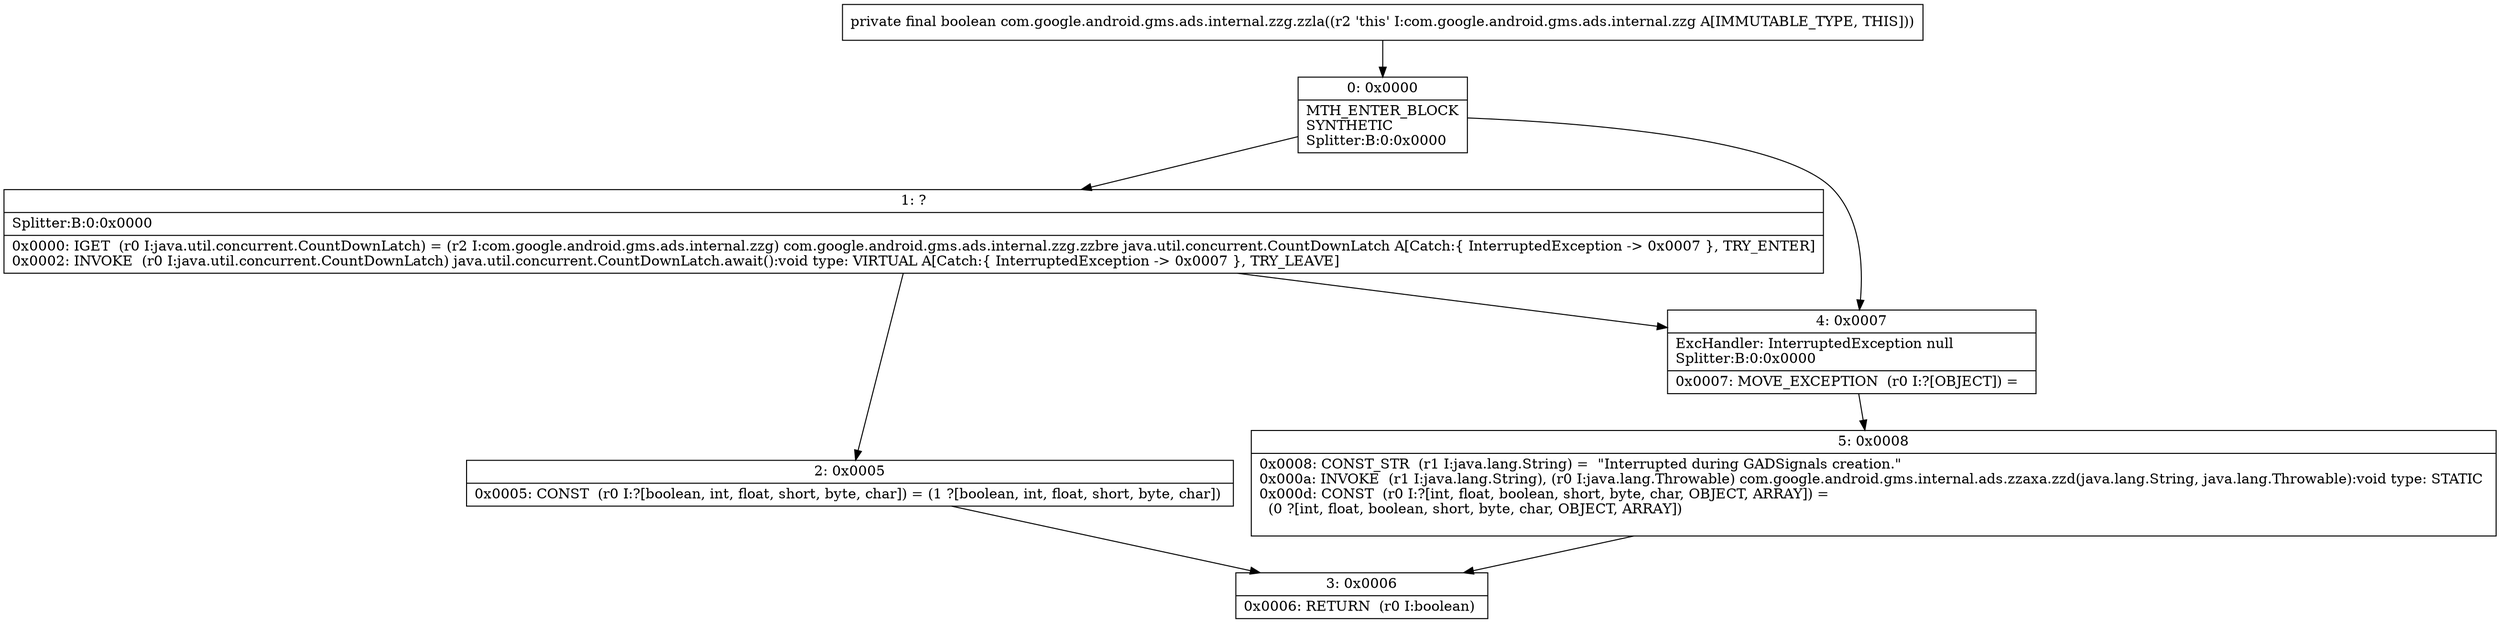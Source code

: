 digraph "CFG forcom.google.android.gms.ads.internal.zzg.zzla()Z" {
Node_0 [shape=record,label="{0\:\ 0x0000|MTH_ENTER_BLOCK\lSYNTHETIC\lSplitter:B:0:0x0000\l}"];
Node_1 [shape=record,label="{1\:\ ?|Splitter:B:0:0x0000\l|0x0000: IGET  (r0 I:java.util.concurrent.CountDownLatch) = (r2 I:com.google.android.gms.ads.internal.zzg) com.google.android.gms.ads.internal.zzg.zzbre java.util.concurrent.CountDownLatch A[Catch:\{ InterruptedException \-\> 0x0007 \}, TRY_ENTER]\l0x0002: INVOKE  (r0 I:java.util.concurrent.CountDownLatch) java.util.concurrent.CountDownLatch.await():void type: VIRTUAL A[Catch:\{ InterruptedException \-\> 0x0007 \}, TRY_LEAVE]\l}"];
Node_2 [shape=record,label="{2\:\ 0x0005|0x0005: CONST  (r0 I:?[boolean, int, float, short, byte, char]) = (1 ?[boolean, int, float, short, byte, char]) \l}"];
Node_3 [shape=record,label="{3\:\ 0x0006|0x0006: RETURN  (r0 I:boolean) \l}"];
Node_4 [shape=record,label="{4\:\ 0x0007|ExcHandler: InterruptedException null\lSplitter:B:0:0x0000\l|0x0007: MOVE_EXCEPTION  (r0 I:?[OBJECT]) =  \l}"];
Node_5 [shape=record,label="{5\:\ 0x0008|0x0008: CONST_STR  (r1 I:java.lang.String) =  \"Interrupted during GADSignals creation.\" \l0x000a: INVOKE  (r1 I:java.lang.String), (r0 I:java.lang.Throwable) com.google.android.gms.internal.ads.zzaxa.zzd(java.lang.String, java.lang.Throwable):void type: STATIC \l0x000d: CONST  (r0 I:?[int, float, boolean, short, byte, char, OBJECT, ARRAY]) = \l  (0 ?[int, float, boolean, short, byte, char, OBJECT, ARRAY])\l \l}"];
MethodNode[shape=record,label="{private final boolean com.google.android.gms.ads.internal.zzg.zzla((r2 'this' I:com.google.android.gms.ads.internal.zzg A[IMMUTABLE_TYPE, THIS])) }"];
MethodNode -> Node_0;
Node_0 -> Node_1;
Node_0 -> Node_4;
Node_1 -> Node_2;
Node_1 -> Node_4;
Node_2 -> Node_3;
Node_4 -> Node_5;
Node_5 -> Node_3;
}

